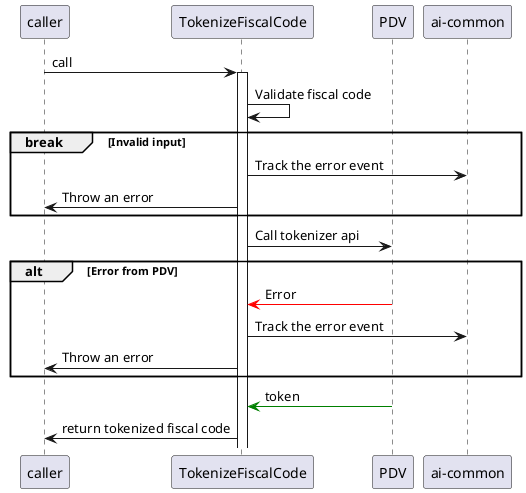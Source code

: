 @startuml TokenizeFiscalCode

participant caller
participant TokenizeFiscalCode as tf
participant PDV
participant "ai-common" as ai

caller -> tf : call
activate tf

tf -> tf : Validate fiscal code

break Invalid input
  tf -> ai : Track the error event
  tf -> caller : Throw an error
end

tf -> PDV : Call tokenizer api

alt Error from PDV
  PDV -[#red]> tf : Error
  tf -> ai : Track the error event
  tf -> caller : Throw an error
end

PDV -[#green]> tf : token
tf -> caller : return tokenized fiscal code

@enduml
